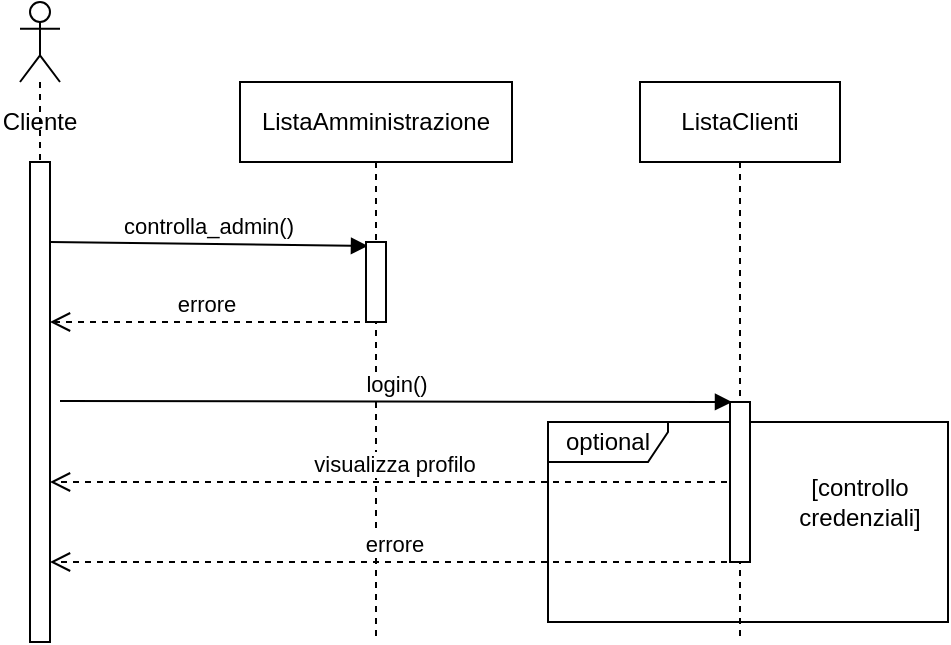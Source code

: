 <mxfile version="14.8.1" type="device"><diagram id="OYdBd4BRQlbkgi3XEG8-" name="Page-1"><mxGraphModel dx="934" dy="420" grid="1" gridSize="10" guides="1" tooltips="1" connect="1" arrows="1" fold="1" page="1" pageScale="1" pageWidth="827" pageHeight="1169" math="0" shadow="0"><root><mxCell id="0"/><mxCell id="1" parent="0"/><mxCell id="qeBaacuGkJq-all8HR3u-1" value="" style="shape=umlLifeline;participant=umlActor;perimeter=lifelinePerimeter;whiteSpace=wrap;html=1;container=1;collapsible=0;recursiveResize=0;verticalAlign=top;spacingTop=36;outlineConnect=0;" parent="1" vertex="1"><mxGeometry x="50" y="40" width="20" height="80" as="geometry"/></mxCell><mxCell id="qeBaacuGkJq-all8HR3u-3" value="" style="html=1;points=[];perimeter=orthogonalPerimeter;" parent="1" vertex="1"><mxGeometry x="55" y="120" width="10" height="240" as="geometry"/></mxCell><mxCell id="qeBaacuGkJq-all8HR3u-5" value="&lt;div&gt;ListaClienti&lt;/div&gt;" style="shape=umlLifeline;perimeter=lifelinePerimeter;whiteSpace=wrap;html=1;container=1;collapsible=0;recursiveResize=0;outlineConnect=0;" parent="1" vertex="1"><mxGeometry x="360" y="80" width="100" height="280" as="geometry"/></mxCell><mxCell id="qeBaacuGkJq-all8HR3u-6" value="Cliente" style="text;html=1;strokeColor=none;fillColor=none;align=center;verticalAlign=middle;whiteSpace=wrap;rounded=0;" parent="1" vertex="1"><mxGeometry x="40" y="90" width="40" height="20" as="geometry"/></mxCell><mxCell id="qeBaacuGkJq-all8HR3u-7" value="ListaAmministrazione" style="shape=umlLifeline;perimeter=lifelinePerimeter;whiteSpace=wrap;html=1;container=1;collapsible=0;recursiveResize=0;outlineConnect=0;" parent="1" vertex="1"><mxGeometry x="160" y="80" width="136" height="280" as="geometry"/></mxCell><mxCell id="qeBaacuGkJq-all8HR3u-8" value="controlla_admin()" style="html=1;verticalAlign=bottom;endArrow=block;entryX=0.1;entryY=0.05;entryDx=0;entryDy=0;entryPerimeter=0;" parent="1" target="qeBaacuGkJq-all8HR3u-12" edge="1"><mxGeometry width="80" relative="1" as="geometry"><mxPoint x="65" y="160" as="sourcePoint"/><mxPoint x="145" y="160" as="targetPoint"/></mxGeometry></mxCell><mxCell id="qeBaacuGkJq-all8HR3u-10" value="errore" style="html=1;verticalAlign=bottom;endArrow=open;dashed=1;endSize=8;" parent="1" edge="1"><mxGeometry relative="1" as="geometry"><mxPoint x="220" y="200" as="sourcePoint"/><mxPoint x="65" y="200" as="targetPoint"/><Array as="points"><mxPoint x="200" y="200"/></Array></mxGeometry></mxCell><mxCell id="qeBaacuGkJq-all8HR3u-12" value="" style="html=1;points=[];perimeter=orthogonalPerimeter;" parent="1" vertex="1"><mxGeometry x="223" y="160" width="10" height="40" as="geometry"/></mxCell><mxCell id="qeBaacuGkJq-all8HR3u-14" value="login()" style="html=1;verticalAlign=bottom;endArrow=block;entryX=0.1;entryY=0;entryDx=0;entryDy=0;entryPerimeter=0;" parent="1" edge="1" target="azt4ikU4tlizFbhrPZBZ-2"><mxGeometry width="80" relative="1" as="geometry"><mxPoint x="70" y="239.5" as="sourcePoint"/><mxPoint x="410" y="240" as="targetPoint"/></mxGeometry></mxCell><mxCell id="qeBaacuGkJq-all8HR3u-15" value="&lt;div&gt;visualizza profilo&lt;/div&gt;" style="html=1;verticalAlign=bottom;endArrow=open;dashed=1;endSize=8;" parent="1" source="qeBaacuGkJq-all8HR3u-5" edge="1"><mxGeometry relative="1" as="geometry"><mxPoint x="320" y="280" as="sourcePoint"/><mxPoint x="65" y="280" as="targetPoint"/><Array as="points"><mxPoint x="190" y="280"/><mxPoint x="100" y="280"/></Array></mxGeometry></mxCell><mxCell id="qeBaacuGkJq-all8HR3u-17" value="optional" style="shape=umlFrame;whiteSpace=wrap;html=1;width=60;height=20;" parent="1" vertex="1"><mxGeometry x="314" y="250" width="200" height="100" as="geometry"/></mxCell><mxCell id="qeBaacuGkJq-all8HR3u-18" value="[controllo credenziali]" style="text;html=1;strokeColor=none;fillColor=none;align=center;verticalAlign=middle;whiteSpace=wrap;rounded=0;" parent="1" vertex="1"><mxGeometry x="450" y="280" width="40" height="20" as="geometry"/></mxCell><mxCell id="qeBaacuGkJq-all8HR3u-22" value="errore" style="html=1;verticalAlign=bottom;endArrow=open;dashed=1;endSize=8;" parent="1" source="qeBaacuGkJq-all8HR3u-5" edge="1"><mxGeometry relative="1" as="geometry"><mxPoint x="145" y="320" as="sourcePoint"/><mxPoint x="65" y="320" as="targetPoint"/></mxGeometry></mxCell><mxCell id="azt4ikU4tlizFbhrPZBZ-2" value="" style="html=1;points=[];perimeter=orthogonalPerimeter;" vertex="1" parent="1"><mxGeometry x="405" y="240" width="10" height="80" as="geometry"/></mxCell></root></mxGraphModel></diagram></mxfile>
